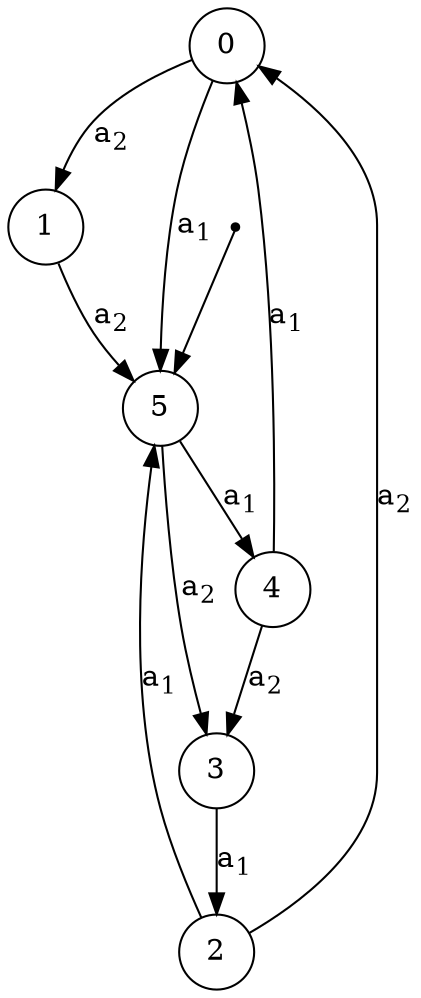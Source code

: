 digraph G {
"n0"[label= <0> shape=circle color="black" style=wedged fillcolor="white" style=filled];
"n1"[label= <1> shape=circle color="black" style=wedged fillcolor="white" style=filled];
"n2"[label= <2> shape=circle color="black" style=wedged fillcolor="white" style=filled];
"n3"[label= <3> shape=circle color="black" style=wedged fillcolor="white" style=filled];
"n4"[label= <4> shape=circle color="black" style=wedged fillcolor="white" style=filled];
"n5"[label= <5> shape=circle color="black" style=wedged fillcolor="white" style=filled];
"ArbitraryUnusedNameNoWorriesJustGrooving6"[fontSize=1 shape=point];
{"ArbitraryUnusedNameNoWorriesJustGrooving6"}->{"n5"};
{"n0"}->{"n1"}[label = <a<sub>2</sub>> color="black" arrowhead="normal" style=""];
{"n0"}->{"n5"}[label = <a<sub>1</sub>> color="black" arrowhead="normal" style=""];
{"n1"}->{"n5"}[label = <a<sub>2</sub>> color="black" arrowhead="normal" style=""];
{"n2"}->{"n0"}[label = <a<sub>2</sub>> color="black" arrowhead="normal" style=""];
{"n2"}->{"n5"}[label = <a<sub>1</sub>> color="black" arrowhead="normal" style=""];
{"n3"}->{"n2"}[label = <a<sub>1</sub>> color="black" arrowhead="normal" style=""];
{"n4"}->{"n0"}[label = <a<sub>1</sub>> color="black" arrowhead="normal" style=""];
{"n4"}->{"n3"}[label = <a<sub>2</sub>> color="black" arrowhead="normal" style=""];
{"n5"}->{"n3"}[label = <a<sub>2</sub>> color="black" arrowhead="normal" style=""];
{"n5"}->{"n4"}[label = <a<sub>1</sub>> color="black" arrowhead="normal" style=""];
}
